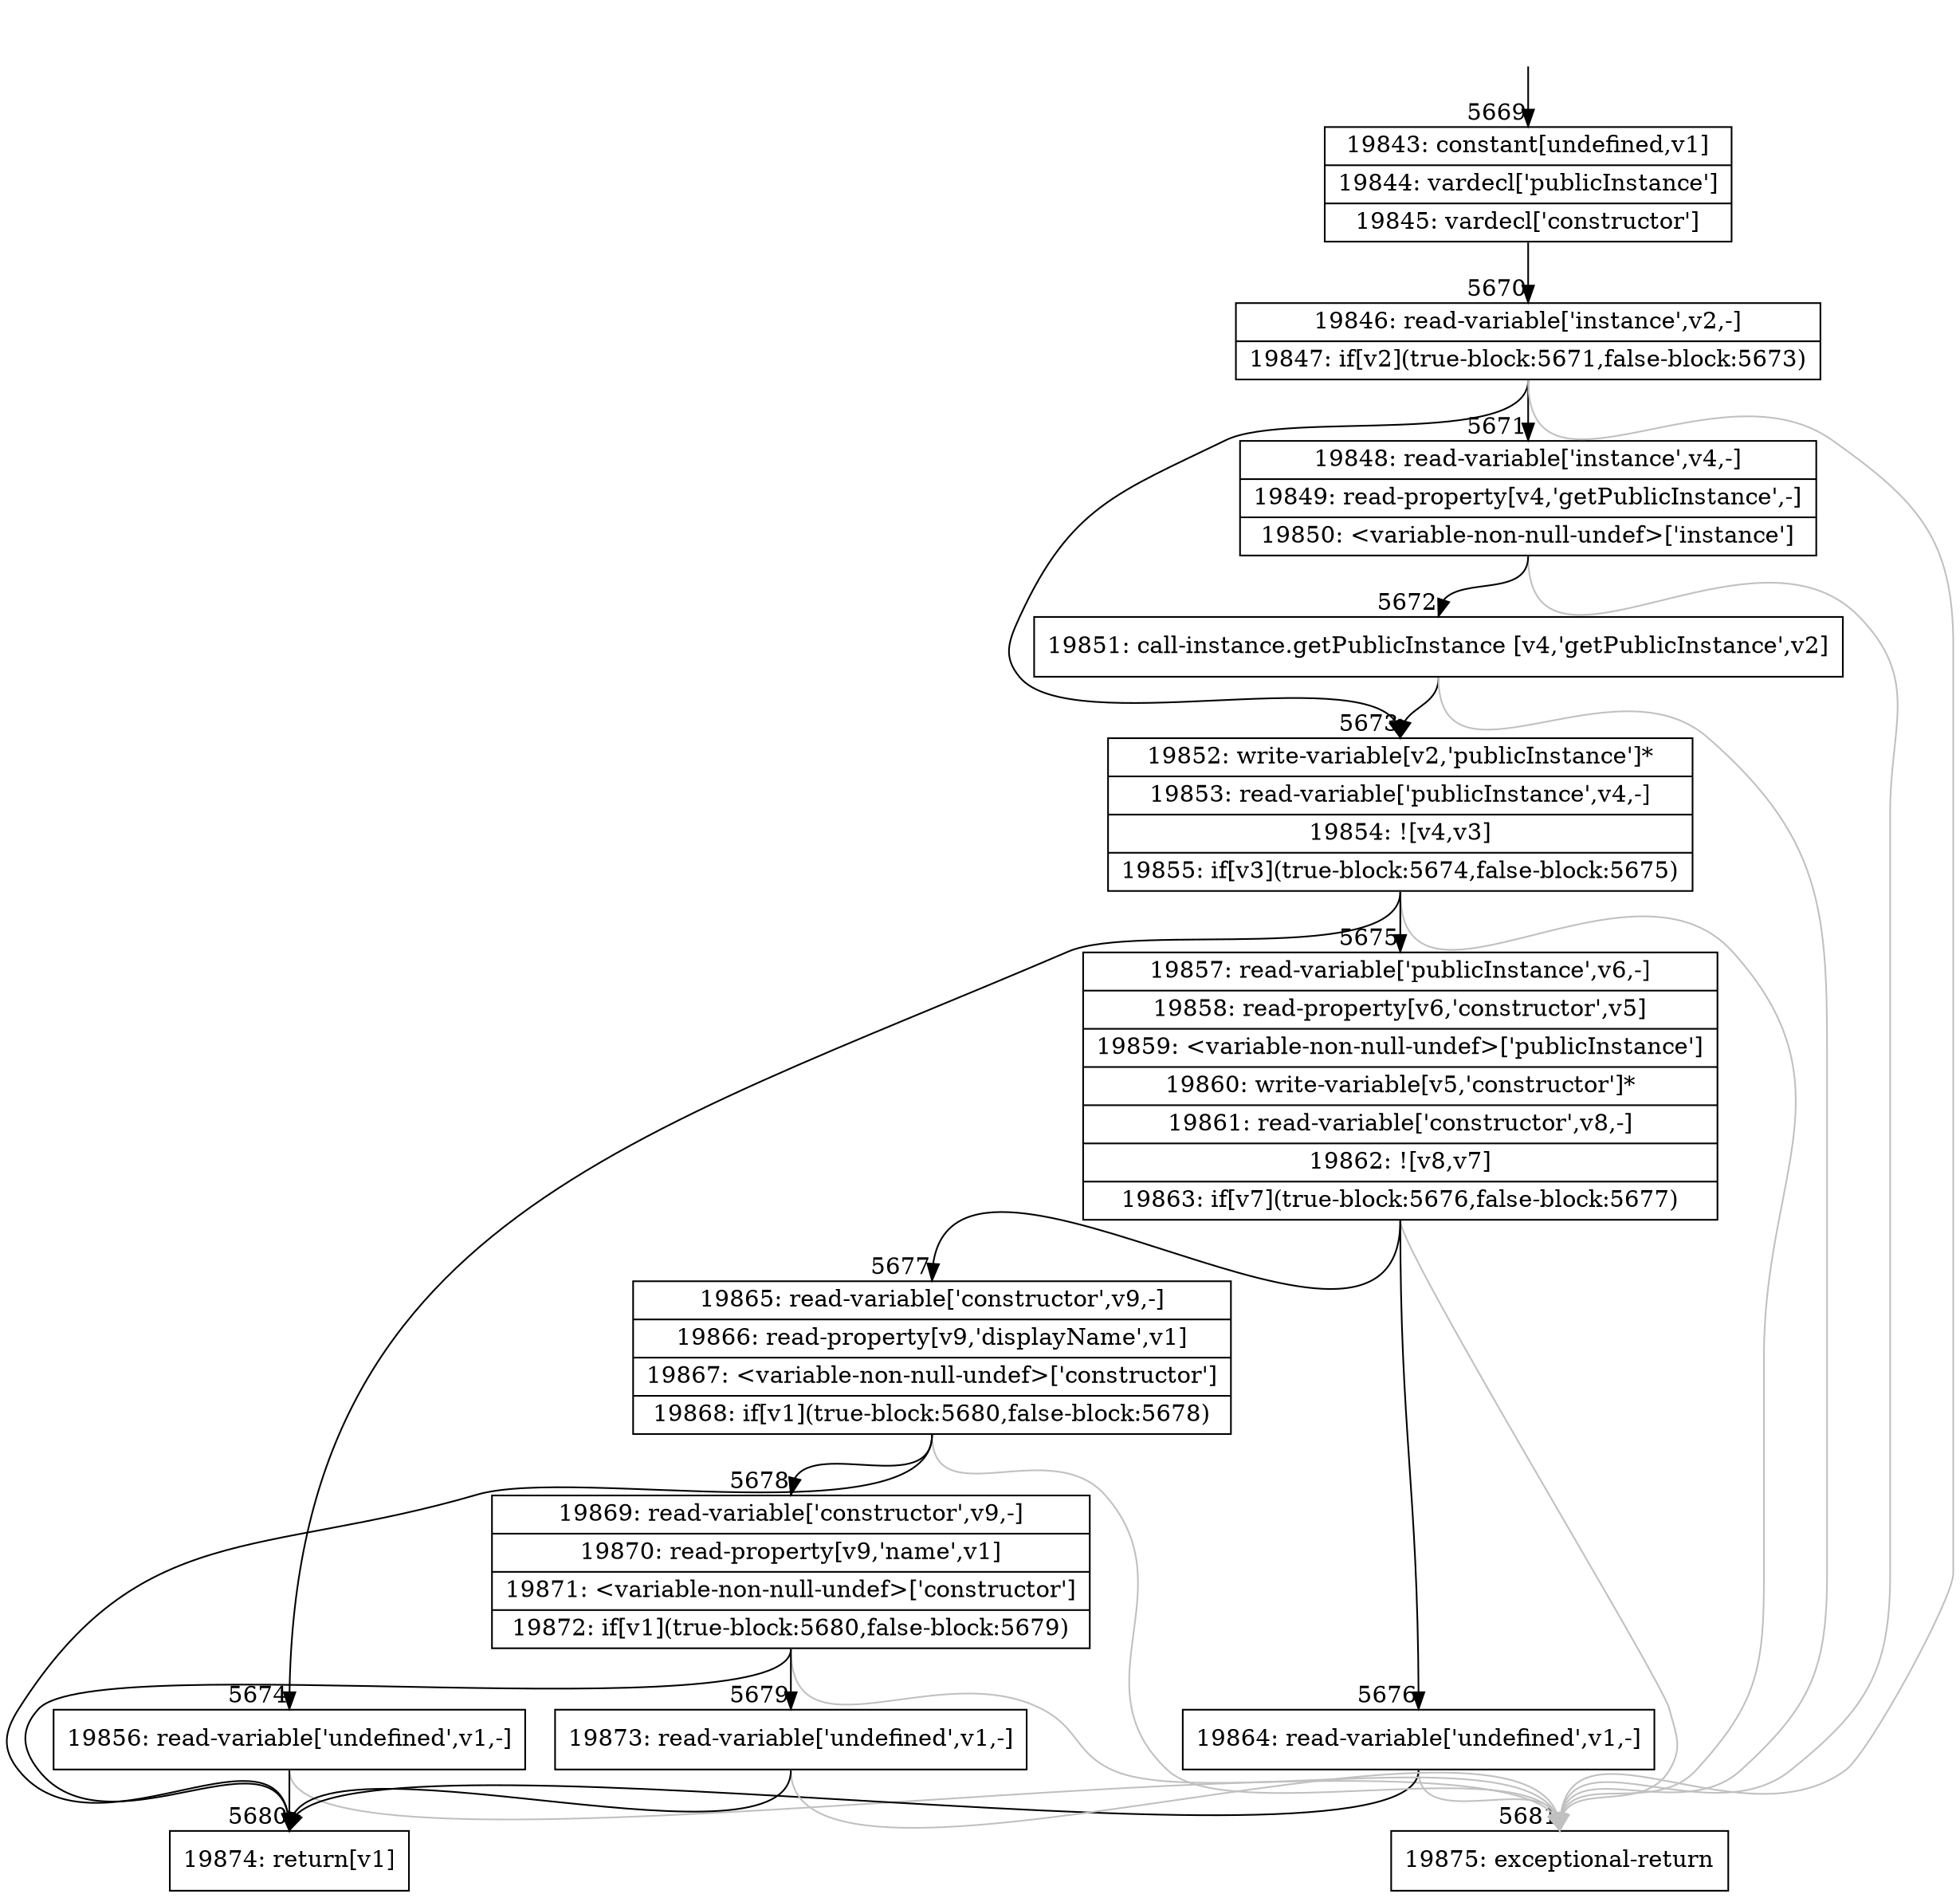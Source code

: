 digraph {
rankdir="TD"
BB_entry383[shape=none,label=""];
BB_entry383 -> BB5669 [tailport=s, headport=n, headlabel="    5669"]
BB5669 [shape=record label="{19843: constant[undefined,v1]|19844: vardecl['publicInstance']|19845: vardecl['constructor']}" ] 
BB5669 -> BB5670 [tailport=s, headport=n, headlabel="      5670"]
BB5670 [shape=record label="{19846: read-variable['instance',v2,-]|19847: if[v2](true-block:5671,false-block:5673)}" ] 
BB5670 -> BB5673 [tailport=s, headport=n, headlabel="      5673"]
BB5670 -> BB5671 [tailport=s, headport=n, headlabel="      5671"]
BB5670 -> BB5681 [tailport=s, headport=n, color=gray, headlabel="      5681"]
BB5671 [shape=record label="{19848: read-variable['instance',v4,-]|19849: read-property[v4,'getPublicInstance',-]|19850: \<variable-non-null-undef\>['instance']}" ] 
BB5671 -> BB5672 [tailport=s, headport=n, headlabel="      5672"]
BB5671 -> BB5681 [tailport=s, headport=n, color=gray]
BB5672 [shape=record label="{19851: call-instance.getPublicInstance [v4,'getPublicInstance',v2]}" ] 
BB5672 -> BB5673 [tailport=s, headport=n]
BB5672 -> BB5681 [tailport=s, headport=n, color=gray]
BB5673 [shape=record label="{19852: write-variable[v2,'publicInstance']*|19853: read-variable['publicInstance',v4,-]|19854: ![v4,v3]|19855: if[v3](true-block:5674,false-block:5675)}" ] 
BB5673 -> BB5674 [tailport=s, headport=n, headlabel="      5674"]
BB5673 -> BB5675 [tailport=s, headport=n, headlabel="      5675"]
BB5673 -> BB5681 [tailport=s, headport=n, color=gray]
BB5674 [shape=record label="{19856: read-variable['undefined',v1,-]}" ] 
BB5674 -> BB5680 [tailport=s, headport=n, headlabel="      5680"]
BB5674 -> BB5681 [tailport=s, headport=n, color=gray]
BB5675 [shape=record label="{19857: read-variable['publicInstance',v6,-]|19858: read-property[v6,'constructor',v5]|19859: \<variable-non-null-undef\>['publicInstance']|19860: write-variable[v5,'constructor']*|19861: read-variable['constructor',v8,-]|19862: ![v8,v7]|19863: if[v7](true-block:5676,false-block:5677)}" ] 
BB5675 -> BB5676 [tailport=s, headport=n, headlabel="      5676"]
BB5675 -> BB5677 [tailport=s, headport=n, headlabel="      5677"]
BB5675 -> BB5681 [tailport=s, headport=n, color=gray]
BB5676 [shape=record label="{19864: read-variable['undefined',v1,-]}" ] 
BB5676 -> BB5680 [tailport=s, headport=n]
BB5676 -> BB5681 [tailport=s, headport=n, color=gray]
BB5677 [shape=record label="{19865: read-variable['constructor',v9,-]|19866: read-property[v9,'displayName',v1]|19867: \<variable-non-null-undef\>['constructor']|19868: if[v1](true-block:5680,false-block:5678)}" ] 
BB5677 -> BB5680 [tailport=s, headport=n]
BB5677 -> BB5678 [tailport=s, headport=n, headlabel="      5678"]
BB5677 -> BB5681 [tailport=s, headport=n, color=gray]
BB5678 [shape=record label="{19869: read-variable['constructor',v9,-]|19870: read-property[v9,'name',v1]|19871: \<variable-non-null-undef\>['constructor']|19872: if[v1](true-block:5680,false-block:5679)}" ] 
BB5678 -> BB5680 [tailport=s, headport=n]
BB5678 -> BB5679 [tailport=s, headport=n, headlabel="      5679"]
BB5678 -> BB5681 [tailport=s, headport=n, color=gray]
BB5679 [shape=record label="{19873: read-variable['undefined',v1,-]}" ] 
BB5679 -> BB5680 [tailport=s, headport=n]
BB5679 -> BB5681 [tailport=s, headport=n, color=gray]
BB5680 [shape=record label="{19874: return[v1]}" ] 
BB5681 [shape=record label="{19875: exceptional-return}" ] 
//#$~ 10173
}
